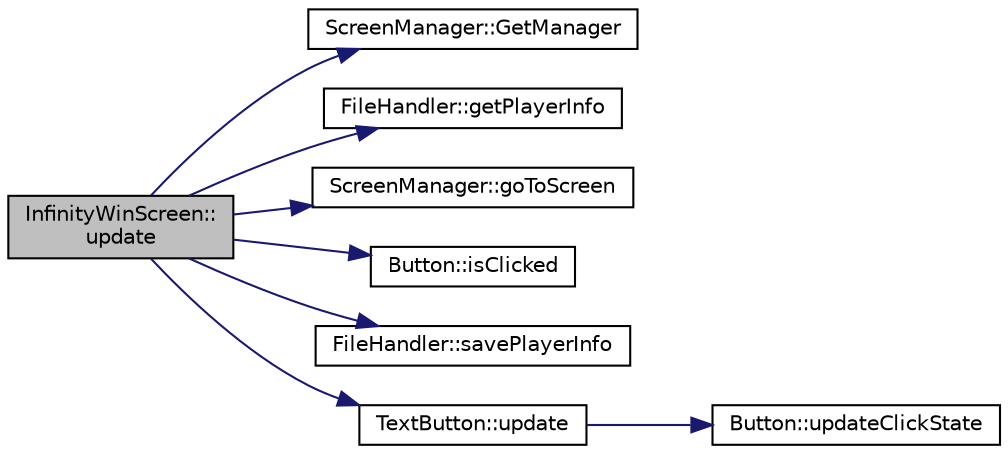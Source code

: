 digraph "InfinityWinScreen::update"
{
 // LATEX_PDF_SIZE
  edge [fontname="Helvetica",fontsize="10",labelfontname="Helvetica",labelfontsize="10"];
  node [fontname="Helvetica",fontsize="10",shape=record];
  rankdir="LR";
  Node1 [label="InfinityWinScreen::\lupdate",height=0.2,width=0.4,color="black", fillcolor="grey75", style="filled", fontcolor="black",tooltip=" "];
  Node1 -> Node2 [color="midnightblue",fontsize="10",style="solid",fontname="Helvetica"];
  Node2 [label="ScreenManager::GetManager",height=0.2,width=0.4,color="black", fillcolor="white", style="filled",URL="$class_screen_manager.html#a7ed4e4407bf8d4518fd21cb8b2638f79",tooltip="lazy initialises the ScreenManager and sets the initial screen of the gmae"];
  Node1 -> Node3 [color="midnightblue",fontsize="10",style="solid",fontname="Helvetica"];
  Node3 [label="FileHandler::getPlayerInfo",height=0.2,width=0.4,color="black", fillcolor="white", style="filled",URL="$class_file_handler.html#acc489d3d332c35ccb2adf33f41b37cb9",tooltip="return the information saved in the file as a vector of pair containing the name and score"];
  Node1 -> Node4 [color="midnightblue",fontsize="10",style="solid",fontname="Helvetica"];
  Node4 [label="ScreenManager::goToScreen",height=0.2,width=0.4,color="black", fillcolor="white", style="filled",URL="$class_screen_manager.html#a6c50d7beedf85938140fd2bbfb4efb99",tooltip=" "];
  Node1 -> Node5 [color="midnightblue",fontsize="10",style="solid",fontname="Helvetica"];
  Node5 [label="Button::isClicked",height=0.2,width=0.4,color="black", fillcolor="white", style="filled",URL="$class_button.html#acd766bf2e64e1aa93ad4c8a16b343347",tooltip=" "];
  Node1 -> Node6 [color="midnightblue",fontsize="10",style="solid",fontname="Helvetica"];
  Node6 [label="FileHandler::savePlayerInfo",height=0.2,width=0.4,color="black", fillcolor="white", style="filled",URL="$class_file_handler.html#a5d2d867534a650c5fc7060a7b1b91de3",tooltip=" "];
  Node1 -> Node7 [color="midnightblue",fontsize="10",style="solid",fontname="Helvetica"];
  Node7 [label="TextButton::update",height=0.2,width=0.4,color="black", fillcolor="white", style="filled",URL="$class_text_button.html#a401808bb6c1a6e2d0a751121d9cdb218",tooltip="play the approprite sound, changes colour, and changes the clicked state of the button"];
  Node7 -> Node8 [color="midnightblue",fontsize="10",style="solid",fontname="Helvetica"];
  Node8 [label="Button::updateClickState",height=0.2,width=0.4,color="black", fillcolor="white", style="filled",URL="$class_button.html#a6c3f8065e10bd4340846ed0fffb3ca82",tooltip="saves if mouse was pressed over the button"];
}
